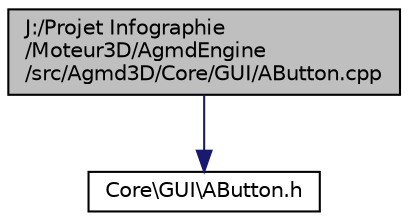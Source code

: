 digraph "J:/Projet Infographie/Moteur3D/AgmdEngine/src/Agmd3D/Core/GUI/AButton.cpp"
{
  edge [fontname="Helvetica",fontsize="10",labelfontname="Helvetica",labelfontsize="10"];
  node [fontname="Helvetica",fontsize="10",shape=record];
  Node1 [label="J:/Projet Infographie\l/Moteur3D/AgmdEngine\l/src/Agmd3D/Core/GUI/AButton.cpp",height=0.2,width=0.4,color="black", fillcolor="grey75", style="filled" fontcolor="black"];
  Node1 -> Node2 [color="midnightblue",fontsize="10",style="solid"];
  Node2 [label="Core\\GUI\\AButton.h",height=0.2,width=0.4,color="black", fillcolor="white", style="filled",URL="$_a_button_8h.html"];
}
